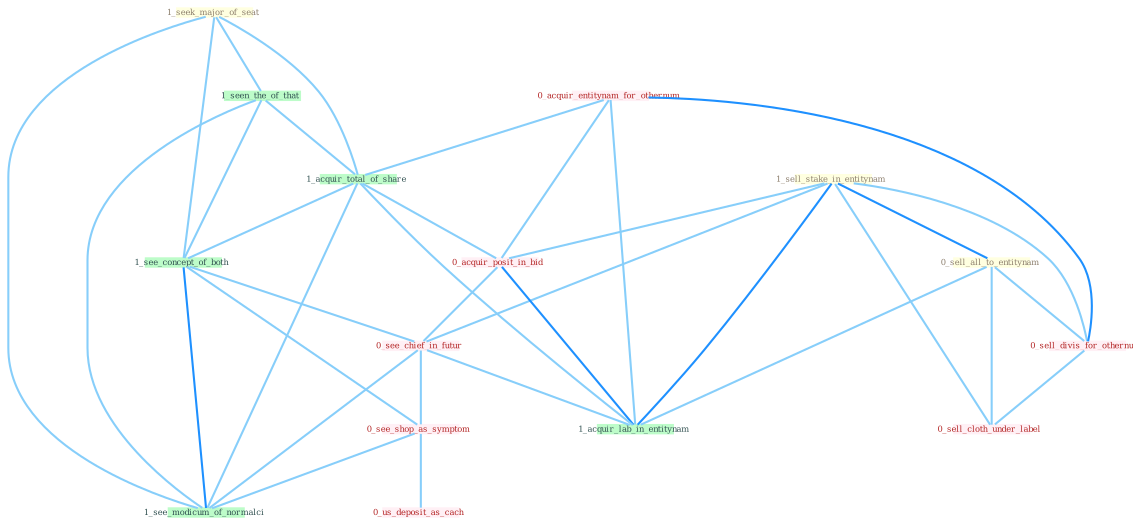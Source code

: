 Graph G{ 
    node
    [shape=polygon,style=filled,width=.5,height=.06,color="#BDFCC9",fixedsize=true,fontsize=4,
    fontcolor="#2f4f4f"];
    {node
    [color="#ffffe0", fontcolor="#8b7d6b"] "1_seek_major_of_seat " "1_sell_stake_in_entitynam " "0_sell_all_to_entitynam "}
{node [color="#fff0f5", fontcolor="#b22222"] "0_acquir_entitynam_for_othernum " "0_sell_divis_for_othernum " "0_sell_cloth_under_label " "0_acquir_posit_in_bid " "0_see_chief_in_futur " "0_see_shop_as_symptom " "0_us_deposit_as_cach "}
edge [color="#B0E2FF"];

	"1_seek_major_of_seat " -- "1_seen_the_of_that " [w="1", color="#87cefa" ];
	"1_seek_major_of_seat " -- "1_acquir_total_of_share " [w="1", color="#87cefa" ];
	"1_seek_major_of_seat " -- "1_see_concept_of_both " [w="1", color="#87cefa" ];
	"1_seek_major_of_seat " -- "1_see_modicum_of_normalci " [w="1", color="#87cefa" ];
	"1_sell_stake_in_entitynam " -- "0_sell_all_to_entitynam " [w="2", color="#1e90ff" , len=0.8];
	"1_sell_stake_in_entitynam " -- "0_sell_divis_for_othernum " [w="1", color="#87cefa" ];
	"1_sell_stake_in_entitynam " -- "0_sell_cloth_under_label " [w="1", color="#87cefa" ];
	"1_sell_stake_in_entitynam " -- "0_acquir_posit_in_bid " [w="1", color="#87cefa" ];
	"1_sell_stake_in_entitynam " -- "0_see_chief_in_futur " [w="1", color="#87cefa" ];
	"1_sell_stake_in_entitynam " -- "1_acquir_lab_in_entitynam " [w="2", color="#1e90ff" , len=0.8];
	"0_sell_all_to_entitynam " -- "0_sell_divis_for_othernum " [w="1", color="#87cefa" ];
	"0_sell_all_to_entitynam " -- "0_sell_cloth_under_label " [w="1", color="#87cefa" ];
	"0_sell_all_to_entitynam " -- "1_acquir_lab_in_entitynam " [w="1", color="#87cefa" ];
	"0_acquir_entitynam_for_othernum " -- "0_sell_divis_for_othernum " [w="2", color="#1e90ff" , len=0.8];
	"0_acquir_entitynam_for_othernum " -- "1_acquir_total_of_share " [w="1", color="#87cefa" ];
	"0_acquir_entitynam_for_othernum " -- "0_acquir_posit_in_bid " [w="1", color="#87cefa" ];
	"0_acquir_entitynam_for_othernum " -- "1_acquir_lab_in_entitynam " [w="1", color="#87cefa" ];
	"1_seen_the_of_that " -- "1_acquir_total_of_share " [w="1", color="#87cefa" ];
	"1_seen_the_of_that " -- "1_see_concept_of_both " [w="1", color="#87cefa" ];
	"1_seen_the_of_that " -- "1_see_modicum_of_normalci " [w="1", color="#87cefa" ];
	"0_sell_divis_for_othernum " -- "0_sell_cloth_under_label " [w="1", color="#87cefa" ];
	"1_acquir_total_of_share " -- "0_acquir_posit_in_bid " [w="1", color="#87cefa" ];
	"1_acquir_total_of_share " -- "1_see_concept_of_both " [w="1", color="#87cefa" ];
	"1_acquir_total_of_share " -- "1_acquir_lab_in_entitynam " [w="1", color="#87cefa" ];
	"1_acquir_total_of_share " -- "1_see_modicum_of_normalci " [w="1", color="#87cefa" ];
	"0_acquir_posit_in_bid " -- "0_see_chief_in_futur " [w="1", color="#87cefa" ];
	"0_acquir_posit_in_bid " -- "1_acquir_lab_in_entitynam " [w="2", color="#1e90ff" , len=0.8];
	"1_see_concept_of_both " -- "0_see_chief_in_futur " [w="1", color="#87cefa" ];
	"1_see_concept_of_both " -- "0_see_shop_as_symptom " [w="1", color="#87cefa" ];
	"1_see_concept_of_both " -- "1_see_modicum_of_normalci " [w="2", color="#1e90ff" , len=0.8];
	"0_see_chief_in_futur " -- "0_see_shop_as_symptom " [w="1", color="#87cefa" ];
	"0_see_chief_in_futur " -- "1_acquir_lab_in_entitynam " [w="1", color="#87cefa" ];
	"0_see_chief_in_futur " -- "1_see_modicum_of_normalci " [w="1", color="#87cefa" ];
	"0_see_shop_as_symptom " -- "0_us_deposit_as_cach " [w="1", color="#87cefa" ];
	"0_see_shop_as_symptom " -- "1_see_modicum_of_normalci " [w="1", color="#87cefa" ];
}